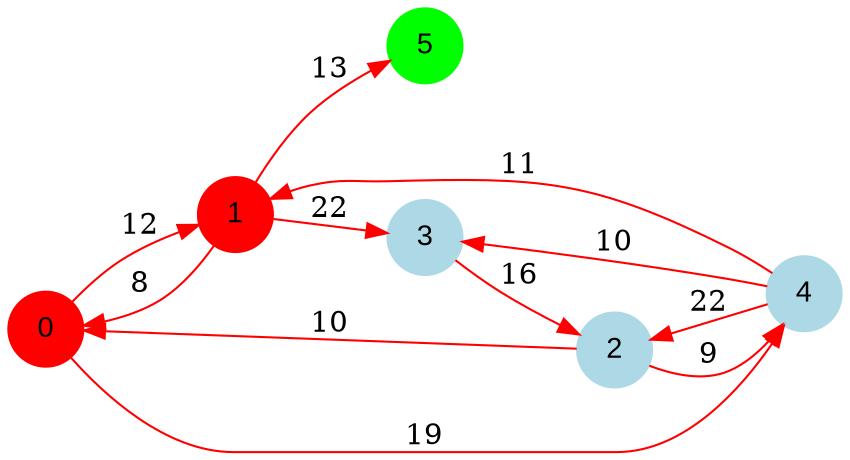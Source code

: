 digraph graphe {
rankdir = LR;
edge [color=red];
0 [fontname="Arial", shape = circle, color=red, style=filled];
1 [fontname="Arial", shape = circle, color=red, style=filled];
2 [fontname="Arial", shape = circle, color=lightblue, style=filled];
3 [fontname="Arial", shape = circle, color=lightblue, style=filled];
4 [fontname="Arial", shape = circle, color=lightblue, style=filled];
5 [fontname="Arial", shape = circle, color=green, style=filled];
	0 -> 1 [label = "12"];
	0 -> 4 [label = "19"];
	1 -> 0 [label = "8"];
	1 -> 3 [label = "22"];
	1 -> 5 [label = "13"];
	2 -> 0 [label = "10"];
	2 -> 4 [label = "9"];
	3 -> 2 [label = "16"];
	4 -> 1 [label = "11"];
	4 -> 2 [label = "22"];
	4 -> 3 [label = "10"];
}